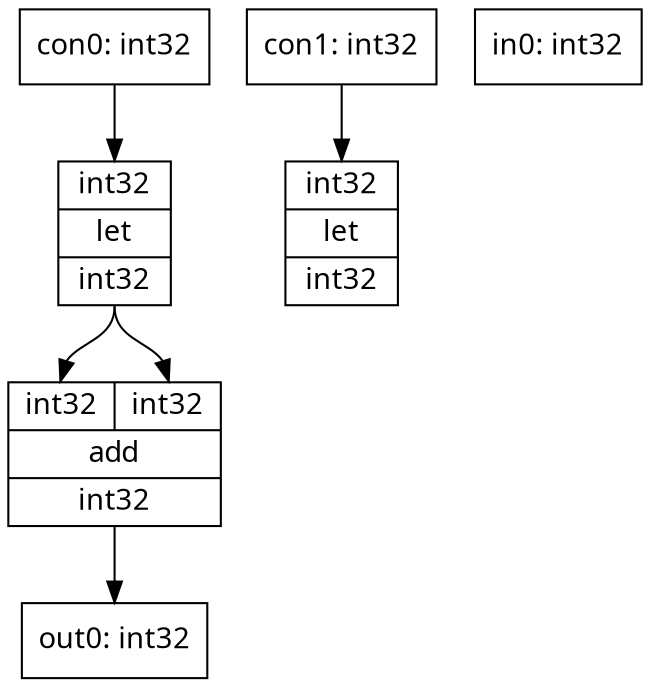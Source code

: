 digraph code {
	node [fontname="Linux Biolinum O" shape=record]
	con0 [label="con0: int32"]
	opr0 [label="{{<i0>int32}|let\n|{<o0>int32}}"]
	con0 -> opr0:i0
	opr1 [label="{{<i0>int32|<i1>int32}|add\n|{<o0>int32}}"]
	opr0:o0 -> opr1:i0
	opr0:o0 -> opr1:i1
	out0 [label="out0: int32"]
	opr1:o0 -> out0
	con1 [label="con1: int32"]
	opr2 [label="{{<i0>int32}|let\n|{<o0>int32}}"]
	con1 -> opr2:i0
	in0 [label="in0: int32"]
}
